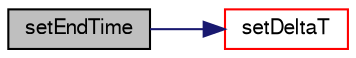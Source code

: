 digraph "setEndTime"
{
  bgcolor="transparent";
  edge [fontname="FreeSans",fontsize="10",labelfontname="FreeSans",labelfontsize="10"];
  node [fontname="FreeSans",fontsize="10",shape=record];
  rankdir="LR";
  Node34196 [label="setEndTime",height=0.2,width=0.4,color="black", fillcolor="grey75", style="filled", fontcolor="black"];
  Node34196 -> Node34197 [color="midnightblue",fontsize="10",style="solid",fontname="FreeSans"];
  Node34197 [label="setDeltaT",height=0.2,width=0.4,color="red",URL="$a26350.html#a833f3b083edbffb7721f96544f39291d",tooltip="Reset time step. "];
}
